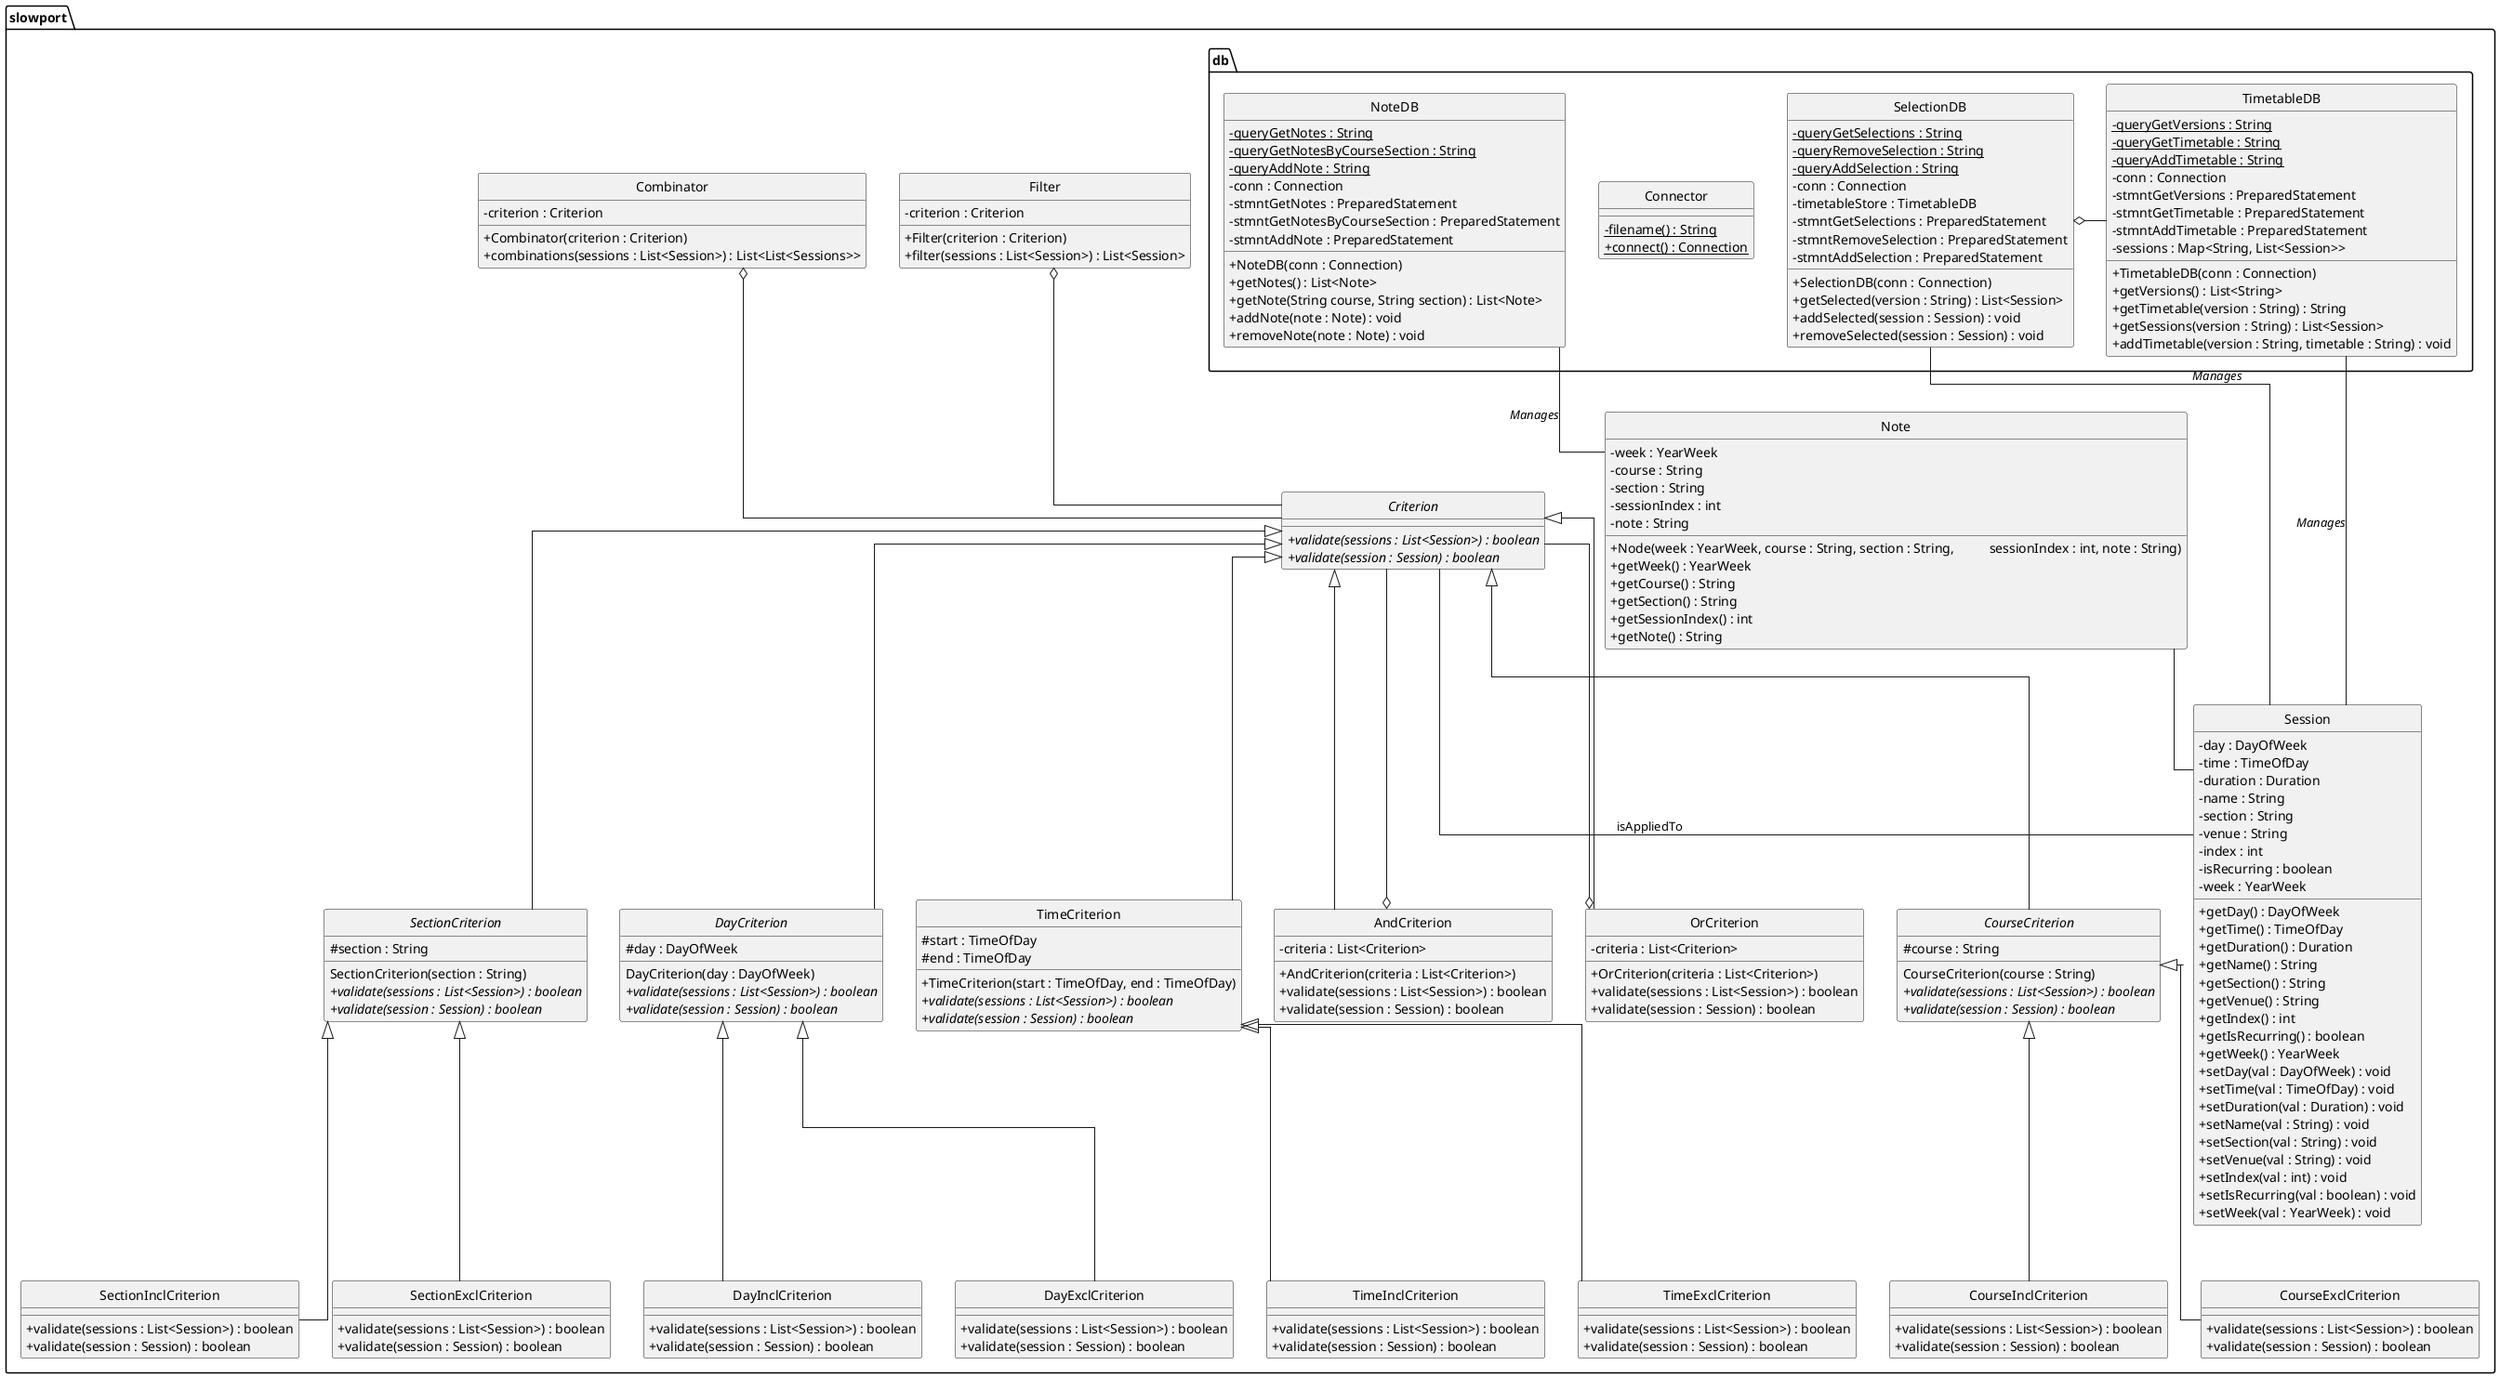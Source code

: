 @startuml
skinparam linetype ortho
skinparam classAttributeIconSize 0
hide circle

package "slowport"{
	class Session{
		- day : DayOfWeek
		- time : TimeOfDay
		- duration : Duration
		- name : String
		- section : String
		- venue : String
		- index : int
		- isRecurring : boolean
		- week : YearWeek

		+ getDay() : DayOfWeek
		+ getTime() : TimeOfDay
		+ getDuration() : Duration
		+ getName() : String
		+ getSection() : String
		+ getVenue() : String
		+ getIndex() : int
		+ getIsRecurring() : boolean
		+ getWeek() : YearWeek
		+ setDay(val : DayOfWeek) : void
		+ setTime(val : TimeOfDay) : void
		+ setDuration(val : Duration) : void
		+ setName(val : String) : void
		+ setSection(val : String) : void
		+ setVenue(val : String) : void
		+ setIndex(val : int) : void
		+ setIsRecurring(val : boolean) : void
		+ setWeek(val : YearWeek) : void
	}

	class Note{
		- week : YearWeek
		- course : String
		- section : String
		- sessionIndex : int
		- note : String
		+ Node(week : YearWeek, course : String, section : String,\
		sessionIndex : int, note : String)
		+ getWeek() : YearWeek
		+ getCourse() : String
		+ getSection() : String
		+ getSessionIndex() : int
		+ getNote() : String
	}

	Note -- Session

	abstract class Criterion{
		+ {abstract} validate(sessions : List<Session>) : boolean
		+ {abstract} validate(session : Session) : boolean
	}

	Criterion -- Session : isAppliedTo

	abstract class CourseCriterion extends Criterion{
		# course : String
		CourseCriterion(course : String)
		+ {abstract} validate(sessions : List<Session>) : boolean
		+ {abstract} validate(session : Session) : boolean
	}

	abstract class SectionCriterion extends Criterion{
		# section : String
		SectionCriterion(section : String)
		+ {abstract} validate(sessions : List<Session>) : boolean
		+ {abstract} validate(session : Session) : boolean
	}

	class CourseInclCriterion extends CourseCriterion{
		+ validate(sessions : List<Session>) : boolean
		+ validate(session : Session) : boolean
	}

	class CourseExclCriterion extends CourseCriterion{
		+ validate(sessions : List<Session>) : boolean
		+ validate(session : Session) : boolean
	}

	class SectionInclCriterion extends SectionCriterion{
		+ validate(sessions : List<Session>) : boolean
		+ validate(session : Session) : boolean
	}

	class SectionExclCriterion extends SectionCriterion{
		+ validate(sessions : List<Session>) : boolean
		+ validate(session : Session) : boolean
	}

	abstract class DayCriterion extends Criterion{
		# day : DayOfWeek
		DayCriterion(day : DayOfWeek)
		+ {abstract} validate(sessions : List<Session>) : boolean
		+ {abstract} validate(session : Session) : boolean
	}

	class DayInclCriterion extends DayCriterion{
		+ validate(sessions : List<Session>) : boolean
		+ validate(session : Session) : boolean
	}

	class DayExclCriterion extends DayCriterion{
		+ validate(sessions : List<Session>) : boolean
		+ validate(session : Session) : boolean
	}

	class TimeCriterion extends Criterion{
		# start : TimeOfDay
		# end : TimeOfDay
		+ TimeCriterion(start : TimeOfDay, end : TimeOfDay)
		+ {abstract} validate(sessions : List<Session>) : boolean
		+ {abstract} validate(session : Session) : boolean
	}

	class TimeInclCriterion extends TimeCriterion{
		+ validate(sessions : List<Session>) : boolean
		+ validate(session : Session) : boolean
	}

	class TimeExclCriterion extends TimeCriterion{
		+ validate(sessions : List<Session>) : boolean
		+ validate(session : Session) : boolean
	}

	class AndCriterion extends Criterion{
		- criteria : List<Criterion>
		+ AndCriterion(criteria : List<Criterion>)
		+ validate(sessions : List<Session>) : boolean
		+ validate(session : Session) : boolean
	}

	AndCriterion o-- Criterion

	class OrCriterion extends Criterion{
		- criteria : List<Criterion>
		+ OrCriterion(criteria : List<Criterion>)
		+ validate(sessions : List<Session>) : boolean
		+ validate(session : Session) : boolean
	}

	OrCriterion o-- Criterion

	class Filter{
		- criterion : Criterion
		+ Filter(criterion : Criterion)
		+ filter(sessions : List<Session>) : List<Session>
	}

	Filter o-- Criterion

	class Combinator{
		- criterion : Criterion
		+ Combinator(criterion : Criterion)
		+ combinations(sessions : List<Session>) : List<List<Sessions>>
	}

	Combinator o-- Criterion


	package "db"{
		class Connector{
			- {static} filename() : String
			+ {static} connect() : Connection
		}

		class TimetableDB{
			- {static} queryGetVersions : String
			- {static} queryGetTimetable : String
			- {static} queryAddTimetable : String
			- conn : Connection
			- stmntGetVersions : PreparedStatement
			- stmntGetTimetable : PreparedStatement
			- stmntAddTimetable : PreparedStatement
			- sessions : Map<String, List<Session>>
			+ TimetableDB(conn : Connection)
			+ getVersions() : List<String>
			+ getTimetable(version : String) : String
			+ getSessions(version : String) : List<Session>
			+ addTimetable(version : String, timetable : String) : void
		}

		TimetableDB -- Session : //Manages//

		class SelectionDB{
			- {static} queryGetSelections : String
			- {static} queryRemoveSelection : String
			- {static} queryAddSelection : String
			- conn : Connection
			- timetableStore : TimetableDB
			- stmntGetSelections : PreparedStatement
			- stmntRemoveSelection : PreparedStatement
			- stmntAddSelection : PreparedStatement
			+ SelectionDB(conn : Connection)
			+ getSelected(version : String) : List<Session>
			+ addSelected(session : Session) : void
			+ removeSelected(session : Session) : void
		}

		SelectionDB o- TimetableDB
		SelectionDB -- Session : //Manages//

		class NoteDB{
			- {static} queryGetNotes : String
			- {static} queryGetNotesByCourseSection : String
			- {static} queryAddNote : String
			- conn : Connection
			- stmntGetNotes : PreparedStatement
			- stmntGetNotesByCourseSection : PreparedStatement
			- stmntAddNote : PreparedStatement
			+ NoteDB(conn : Connection)
			+ getNotes() : List<Note>
			+ getNote(String course, String section) : List<Note>
			+ addNote(note : Note) : void
			+ removeNote(note : Note) : void
		}

		NoteDB -- Note : //Manages//
	}
}

@enduml
